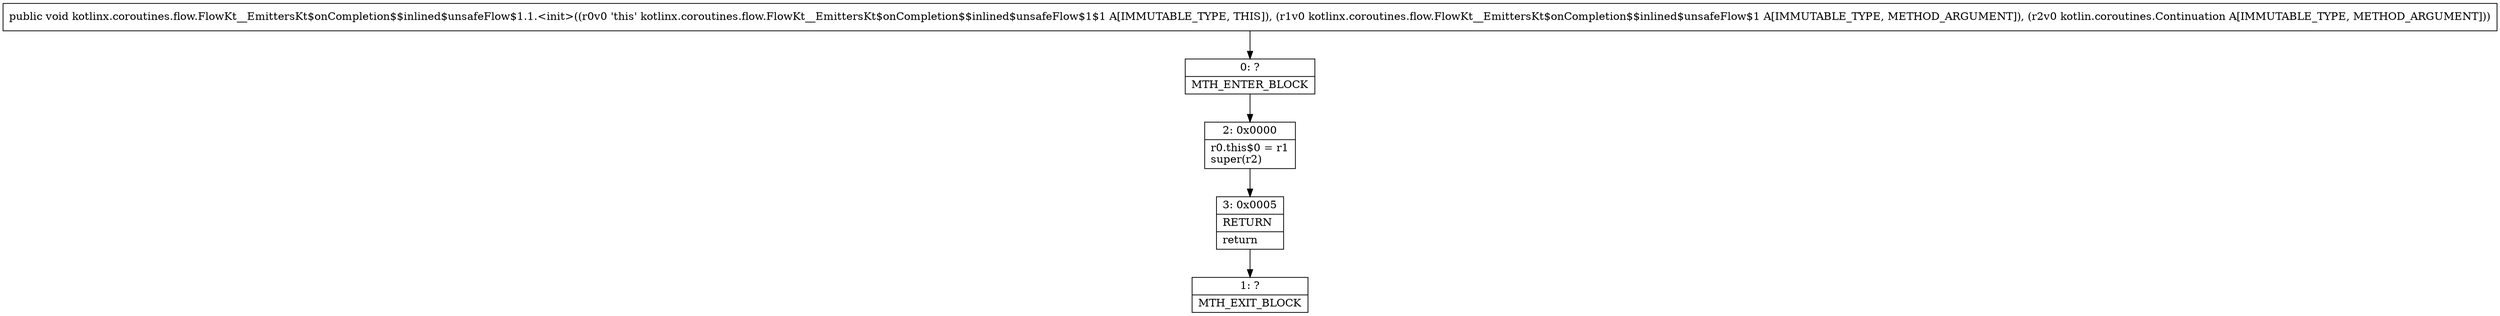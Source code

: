 digraph "CFG forkotlinx.coroutines.flow.FlowKt__EmittersKt$onCompletion$$inlined$unsafeFlow$1.1.\<init\>(Lkotlinx\/coroutines\/flow\/FlowKt__EmittersKt$onCompletion$$inlined$unsafeFlow$1;Lkotlin\/coroutines\/Continuation;)V" {
Node_0 [shape=record,label="{0\:\ ?|MTH_ENTER_BLOCK\l}"];
Node_2 [shape=record,label="{2\:\ 0x0000|r0.this$0 = r1\lsuper(r2)\l}"];
Node_3 [shape=record,label="{3\:\ 0x0005|RETURN\l|return\l}"];
Node_1 [shape=record,label="{1\:\ ?|MTH_EXIT_BLOCK\l}"];
MethodNode[shape=record,label="{public void kotlinx.coroutines.flow.FlowKt__EmittersKt$onCompletion$$inlined$unsafeFlow$1.1.\<init\>((r0v0 'this' kotlinx.coroutines.flow.FlowKt__EmittersKt$onCompletion$$inlined$unsafeFlow$1$1 A[IMMUTABLE_TYPE, THIS]), (r1v0 kotlinx.coroutines.flow.FlowKt__EmittersKt$onCompletion$$inlined$unsafeFlow$1 A[IMMUTABLE_TYPE, METHOD_ARGUMENT]), (r2v0 kotlin.coroutines.Continuation A[IMMUTABLE_TYPE, METHOD_ARGUMENT])) }"];
MethodNode -> Node_0;Node_0 -> Node_2;
Node_2 -> Node_3;
Node_3 -> Node_1;
}

